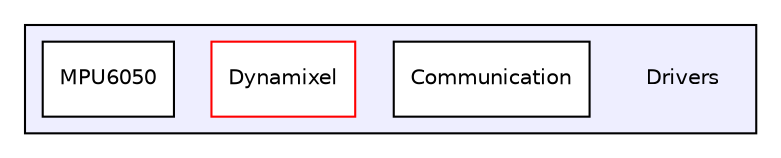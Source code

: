 digraph "D:/Users/Tyler/Documents/STM/embedded/soccer-embedded/Robot/Drivers" {
  compound=true
  node [ fontsize="10", fontname="Helvetica"];
  edge [ labelfontsize="10", labelfontname="Helvetica"];
  subgraph clusterdir_60925fc218da8ca7908795bf5f624060 {
    graph [ bgcolor="#eeeeff", pencolor="black", label="" URL="dir_60925fc218da8ca7908795bf5f624060.html"];
    dir_60925fc218da8ca7908795bf5f624060 [shape=plaintext label="Drivers"];
    dir_9a9b7656cac0574495f1fec0299229c1 [shape=box label="Communication" color="black" fillcolor="white" style="filled" URL="dir_9a9b7656cac0574495f1fec0299229c1.html"];
    dir_01043e09be118d118a1c0a841e614b7e [shape=box label="Dynamixel" color="red" fillcolor="white" style="filled" URL="dir_01043e09be118d118a1c0a841e614b7e.html"];
    dir_fde61189d878a4cdffdbb052e15fb1d5 [shape=box label="MPU6050" color="black" fillcolor="white" style="filled" URL="dir_fde61189d878a4cdffdbb052e15fb1d5.html"];
  }
}
